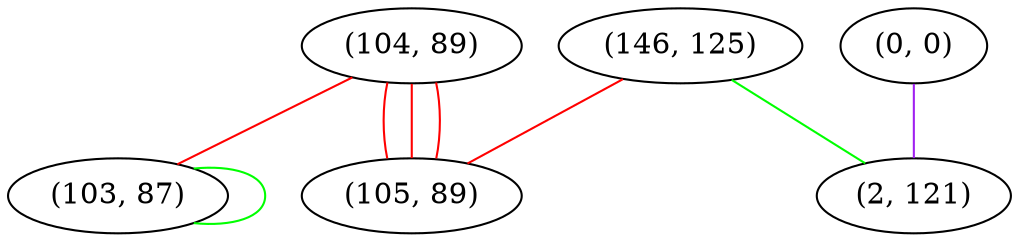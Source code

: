 graph "" {
"(104, 89)";
"(0, 0)";
"(103, 87)";
"(146, 125)";
"(2, 121)";
"(105, 89)";
"(104, 89)" -- "(105, 89)"  [color=red, key=0, weight=1];
"(104, 89)" -- "(105, 89)"  [color=red, key=1, weight=1];
"(104, 89)" -- "(105, 89)"  [color=red, key=2, weight=1];
"(104, 89)" -- "(103, 87)"  [color=red, key=0, weight=1];
"(0, 0)" -- "(2, 121)"  [color=purple, key=0, weight=4];
"(103, 87)" -- "(103, 87)"  [color=green, key=0, weight=2];
"(146, 125)" -- "(105, 89)"  [color=red, key=0, weight=1];
"(146, 125)" -- "(2, 121)"  [color=green, key=0, weight=2];
}
